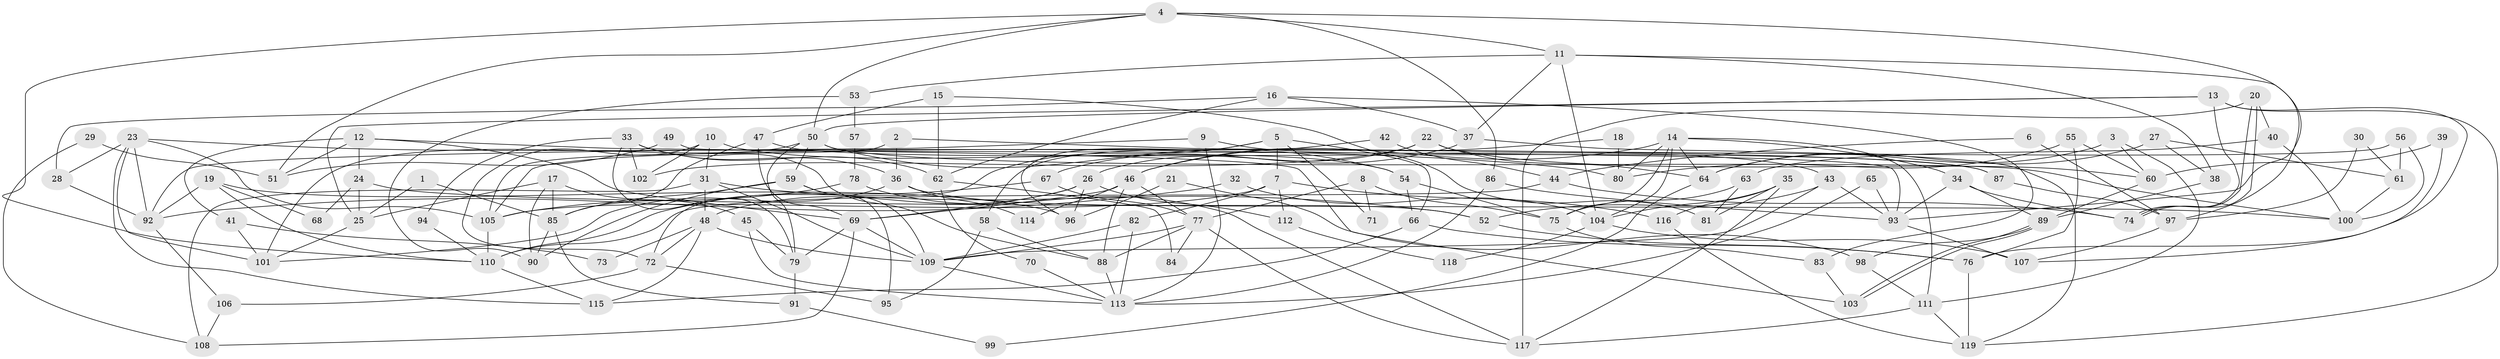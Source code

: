// coarse degree distribution, {2: 0.12, 6: 0.10666666666666667, 8: 0.04, 4: 0.14666666666666667, 5: 0.16, 3: 0.21333333333333335, 9: 0.12, 7: 0.09333333333333334}
// Generated by graph-tools (version 1.1) at 2025/41/03/06/25 10:41:55]
// undirected, 119 vertices, 238 edges
graph export_dot {
graph [start="1"]
  node [color=gray90,style=filled];
  1;
  2;
  3;
  4;
  5;
  6;
  7;
  8;
  9;
  10;
  11;
  12;
  13;
  14;
  15;
  16;
  17;
  18;
  19;
  20;
  21;
  22;
  23;
  24;
  25;
  26;
  27;
  28;
  29;
  30;
  31;
  32;
  33;
  34;
  35;
  36;
  37;
  38;
  39;
  40;
  41;
  42;
  43;
  44;
  45;
  46;
  47;
  48;
  49;
  50;
  51;
  52;
  53;
  54;
  55;
  56;
  57;
  58;
  59;
  60;
  61;
  62;
  63;
  64;
  65;
  66;
  67;
  68;
  69;
  70;
  71;
  72;
  73;
  74;
  75;
  76;
  77;
  78;
  79;
  80;
  81;
  82;
  83;
  84;
  85;
  86;
  87;
  88;
  89;
  90;
  91;
  92;
  93;
  94;
  95;
  96;
  97;
  98;
  99;
  100;
  101;
  102;
  103;
  104;
  105;
  106;
  107;
  108;
  109;
  110;
  111;
  112;
  113;
  114;
  115;
  116;
  117;
  118;
  119;
  1 -- 85;
  1 -- 25;
  2 -- 105;
  2 -- 87;
  2 -- 36;
  3 -- 64;
  3 -- 111;
  3 -- 60;
  4 -- 50;
  4 -- 93;
  4 -- 11;
  4 -- 51;
  4 -- 86;
  4 -- 110;
  5 -- 72;
  5 -- 66;
  5 -- 7;
  5 -- 71;
  5 -- 96;
  6 -- 44;
  6 -- 97;
  7 -- 105;
  7 -- 82;
  7 -- 112;
  7 -- 116;
  8 -- 75;
  8 -- 77;
  8 -- 71;
  9 -- 113;
  9 -- 43;
  9 -- 92;
  10 -- 54;
  10 -- 72;
  10 -- 31;
  10 -- 102;
  11 -- 37;
  11 -- 38;
  11 -- 53;
  11 -- 97;
  11 -- 104;
  12 -- 69;
  12 -- 24;
  12 -- 41;
  12 -- 51;
  12 -- 103;
  13 -- 50;
  13 -- 74;
  13 -- 25;
  13 -- 76;
  13 -- 119;
  14 -- 46;
  14 -- 104;
  14 -- 34;
  14 -- 64;
  14 -- 75;
  14 -- 80;
  14 -- 111;
  15 -- 47;
  15 -- 62;
  15 -- 81;
  16 -- 37;
  16 -- 83;
  16 -- 28;
  16 -- 62;
  17 -- 25;
  17 -- 45;
  17 -- 85;
  17 -- 90;
  18 -- 46;
  18 -- 80;
  19 -- 110;
  19 -- 96;
  19 -- 68;
  19 -- 92;
  20 -- 74;
  20 -- 74;
  20 -- 117;
  20 -- 40;
  21 -- 98;
  21 -- 96;
  22 -- 26;
  22 -- 60;
  22 -- 64;
  22 -- 102;
  23 -- 92;
  23 -- 28;
  23 -- 80;
  23 -- 101;
  23 -- 105;
  23 -- 115;
  24 -- 25;
  24 -- 100;
  24 -- 68;
  25 -- 101;
  26 -- 48;
  26 -- 69;
  26 -- 96;
  26 -- 112;
  27 -- 64;
  27 -- 38;
  27 -- 61;
  28 -- 92;
  29 -- 51;
  29 -- 108;
  30 -- 97;
  30 -- 61;
  31 -- 52;
  31 -- 48;
  31 -- 108;
  31 -- 109;
  32 -- 92;
  32 -- 104;
  33 -- 102;
  33 -- 36;
  33 -- 62;
  33 -- 79;
  33 -- 88;
  33 -- 94;
  34 -- 89;
  34 -- 74;
  34 -- 93;
  35 -- 81;
  35 -- 116;
  35 -- 104;
  35 -- 117;
  36 -- 52;
  36 -- 101;
  36 -- 114;
  37 -- 119;
  37 -- 67;
  38 -- 89;
  39 -- 60;
  39 -- 107;
  40 -- 100;
  40 -- 63;
  41 -- 101;
  41 -- 73;
  42 -- 58;
  42 -- 44;
  43 -- 93;
  43 -- 109;
  43 -- 52;
  44 -- 74;
  44 -- 110;
  45 -- 79;
  45 -- 113;
  46 -- 77;
  46 -- 88;
  46 -- 69;
  46 -- 114;
  47 -- 69;
  47 -- 85;
  47 -- 87;
  48 -- 109;
  48 -- 72;
  48 -- 73;
  48 -- 115;
  49 -- 51;
  49 -- 93;
  50 -- 59;
  50 -- 101;
  50 -- 54;
  50 -- 79;
  50 -- 100;
  52 -- 76;
  53 -- 90;
  53 -- 57;
  54 -- 66;
  54 -- 75;
  55 -- 80;
  55 -- 76;
  55 -- 60;
  56 -- 61;
  56 -- 105;
  56 -- 100;
  57 -- 78;
  58 -- 88;
  58 -- 95;
  59 -- 85;
  59 -- 109;
  59 -- 90;
  59 -- 95;
  60 -- 89;
  61 -- 100;
  62 -- 70;
  62 -- 84;
  63 -- 75;
  63 -- 81;
  64 -- 99;
  65 -- 93;
  65 -- 113;
  66 -- 115;
  66 -- 76;
  67 -- 77;
  67 -- 110;
  69 -- 79;
  69 -- 108;
  69 -- 109;
  70 -- 113;
  72 -- 106;
  72 -- 95;
  75 -- 83;
  76 -- 119;
  77 -- 109;
  77 -- 88;
  77 -- 84;
  77 -- 117;
  78 -- 117;
  78 -- 105;
  79 -- 91;
  82 -- 109;
  82 -- 113;
  83 -- 103;
  85 -- 90;
  85 -- 91;
  86 -- 113;
  86 -- 93;
  87 -- 97;
  88 -- 113;
  89 -- 103;
  89 -- 103;
  89 -- 98;
  91 -- 99;
  92 -- 106;
  93 -- 107;
  94 -- 110;
  97 -- 107;
  98 -- 111;
  104 -- 107;
  104 -- 118;
  105 -- 110;
  106 -- 108;
  109 -- 113;
  110 -- 115;
  111 -- 117;
  111 -- 119;
  112 -- 118;
  116 -- 119;
}
